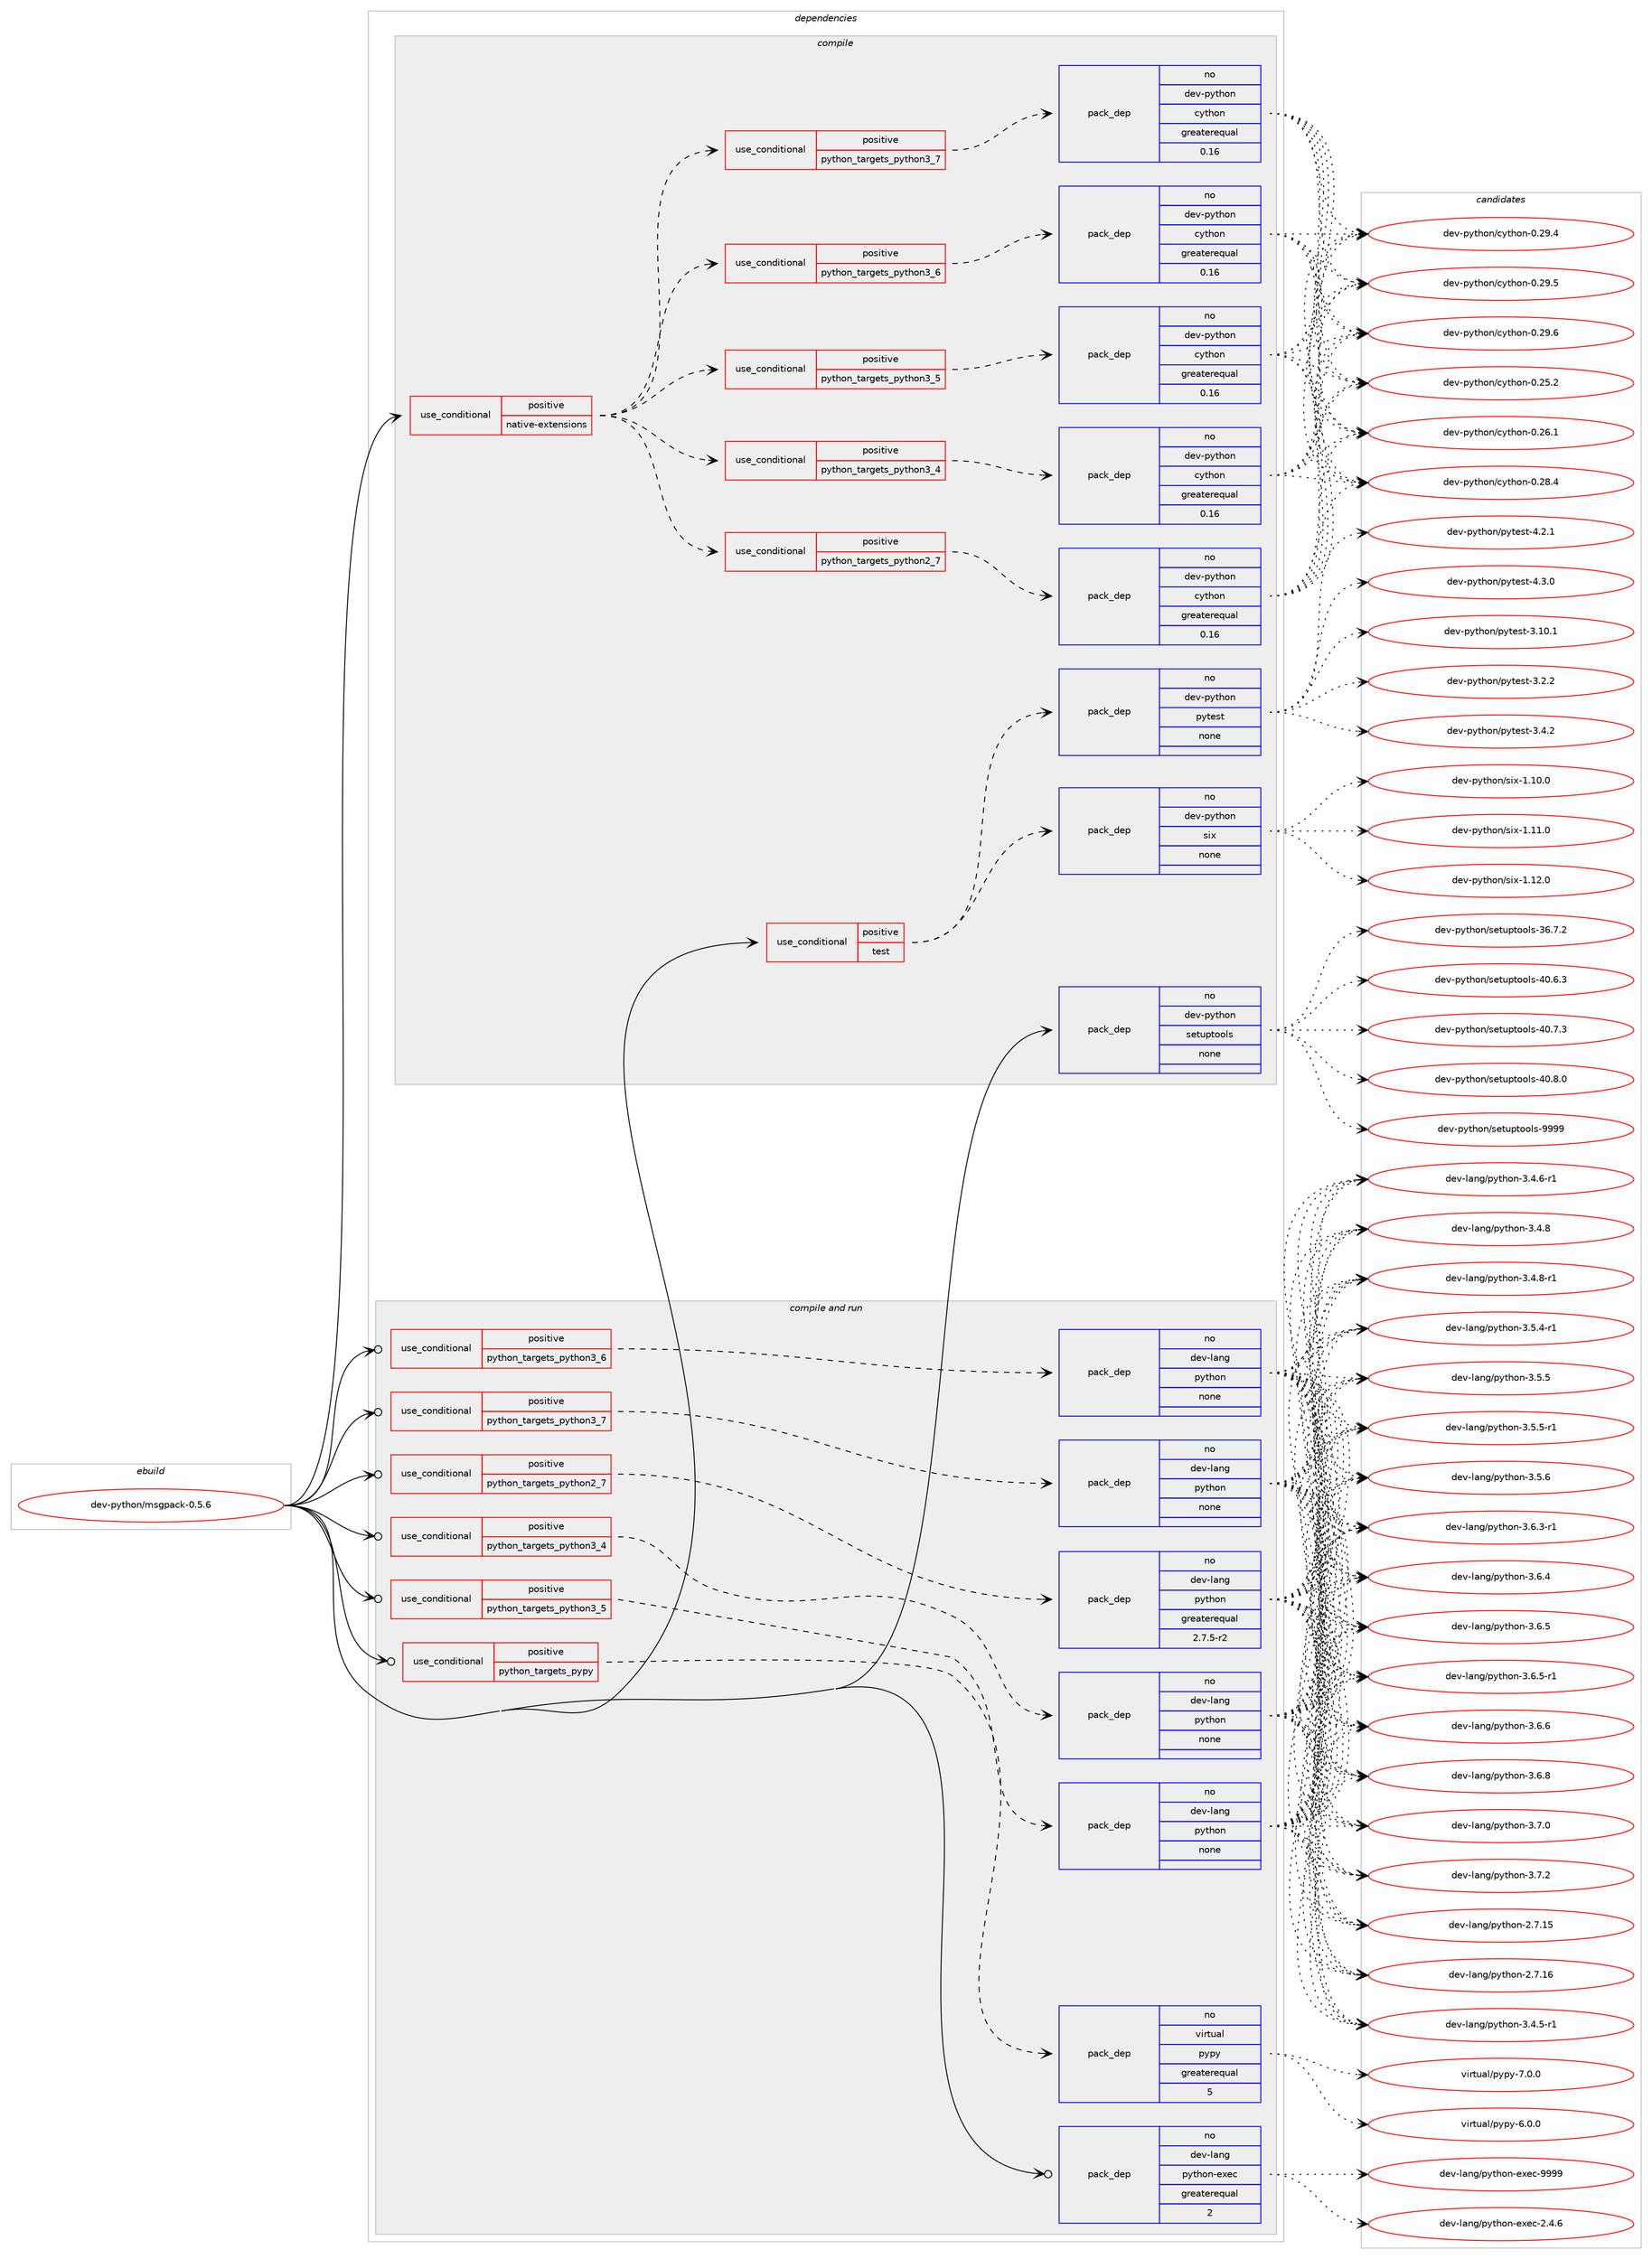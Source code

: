 digraph prolog {

# *************
# Graph options
# *************

newrank=true;
concentrate=true;
compound=true;
graph [rankdir=LR,fontname=Helvetica,fontsize=10,ranksep=1.5];#, ranksep=2.5, nodesep=0.2];
edge  [arrowhead=vee];
node  [fontname=Helvetica,fontsize=10];

# **********
# The ebuild
# **********

subgraph cluster_leftcol {
color=gray;
rank=same;
label=<<i>ebuild</i>>;
id [label="dev-python/msgpack-0.5.6", color=red, width=4, href="../dev-python/msgpack-0.5.6.svg"];
}

# ****************
# The dependencies
# ****************

subgraph cluster_midcol {
color=gray;
label=<<i>dependencies</i>>;
subgraph cluster_compile {
fillcolor="#eeeeee";
style=filled;
label=<<i>compile</i>>;
subgraph cond377696 {
dependency1419463 [label=<<TABLE BORDER="0" CELLBORDER="1" CELLSPACING="0" CELLPADDING="4"><TR><TD ROWSPAN="3" CELLPADDING="10">use_conditional</TD></TR><TR><TD>positive</TD></TR><TR><TD>native-extensions</TD></TR></TABLE>>, shape=none, color=red];
subgraph cond377697 {
dependency1419464 [label=<<TABLE BORDER="0" CELLBORDER="1" CELLSPACING="0" CELLPADDING="4"><TR><TD ROWSPAN="3" CELLPADDING="10">use_conditional</TD></TR><TR><TD>positive</TD></TR><TR><TD>python_targets_python2_7</TD></TR></TABLE>>, shape=none, color=red];
subgraph pack1018493 {
dependency1419465 [label=<<TABLE BORDER="0" CELLBORDER="1" CELLSPACING="0" CELLPADDING="4" WIDTH="220"><TR><TD ROWSPAN="6" CELLPADDING="30">pack_dep</TD></TR><TR><TD WIDTH="110">no</TD></TR><TR><TD>dev-python</TD></TR><TR><TD>cython</TD></TR><TR><TD>greaterequal</TD></TR><TR><TD>0.16</TD></TR></TABLE>>, shape=none, color=blue];
}
dependency1419464:e -> dependency1419465:w [weight=20,style="dashed",arrowhead="vee"];
}
dependency1419463:e -> dependency1419464:w [weight=20,style="dashed",arrowhead="vee"];
subgraph cond377698 {
dependency1419466 [label=<<TABLE BORDER="0" CELLBORDER="1" CELLSPACING="0" CELLPADDING="4"><TR><TD ROWSPAN="3" CELLPADDING="10">use_conditional</TD></TR><TR><TD>positive</TD></TR><TR><TD>python_targets_python3_4</TD></TR></TABLE>>, shape=none, color=red];
subgraph pack1018494 {
dependency1419467 [label=<<TABLE BORDER="0" CELLBORDER="1" CELLSPACING="0" CELLPADDING="4" WIDTH="220"><TR><TD ROWSPAN="6" CELLPADDING="30">pack_dep</TD></TR><TR><TD WIDTH="110">no</TD></TR><TR><TD>dev-python</TD></TR><TR><TD>cython</TD></TR><TR><TD>greaterequal</TD></TR><TR><TD>0.16</TD></TR></TABLE>>, shape=none, color=blue];
}
dependency1419466:e -> dependency1419467:w [weight=20,style="dashed",arrowhead="vee"];
}
dependency1419463:e -> dependency1419466:w [weight=20,style="dashed",arrowhead="vee"];
subgraph cond377699 {
dependency1419468 [label=<<TABLE BORDER="0" CELLBORDER="1" CELLSPACING="0" CELLPADDING="4"><TR><TD ROWSPAN="3" CELLPADDING="10">use_conditional</TD></TR><TR><TD>positive</TD></TR><TR><TD>python_targets_python3_5</TD></TR></TABLE>>, shape=none, color=red];
subgraph pack1018495 {
dependency1419469 [label=<<TABLE BORDER="0" CELLBORDER="1" CELLSPACING="0" CELLPADDING="4" WIDTH="220"><TR><TD ROWSPAN="6" CELLPADDING="30">pack_dep</TD></TR><TR><TD WIDTH="110">no</TD></TR><TR><TD>dev-python</TD></TR><TR><TD>cython</TD></TR><TR><TD>greaterequal</TD></TR><TR><TD>0.16</TD></TR></TABLE>>, shape=none, color=blue];
}
dependency1419468:e -> dependency1419469:w [weight=20,style="dashed",arrowhead="vee"];
}
dependency1419463:e -> dependency1419468:w [weight=20,style="dashed",arrowhead="vee"];
subgraph cond377700 {
dependency1419470 [label=<<TABLE BORDER="0" CELLBORDER="1" CELLSPACING="0" CELLPADDING="4"><TR><TD ROWSPAN="3" CELLPADDING="10">use_conditional</TD></TR><TR><TD>positive</TD></TR><TR><TD>python_targets_python3_6</TD></TR></TABLE>>, shape=none, color=red];
subgraph pack1018496 {
dependency1419471 [label=<<TABLE BORDER="0" CELLBORDER="1" CELLSPACING="0" CELLPADDING="4" WIDTH="220"><TR><TD ROWSPAN="6" CELLPADDING="30">pack_dep</TD></TR><TR><TD WIDTH="110">no</TD></TR><TR><TD>dev-python</TD></TR><TR><TD>cython</TD></TR><TR><TD>greaterequal</TD></TR><TR><TD>0.16</TD></TR></TABLE>>, shape=none, color=blue];
}
dependency1419470:e -> dependency1419471:w [weight=20,style="dashed",arrowhead="vee"];
}
dependency1419463:e -> dependency1419470:w [weight=20,style="dashed",arrowhead="vee"];
subgraph cond377701 {
dependency1419472 [label=<<TABLE BORDER="0" CELLBORDER="1" CELLSPACING="0" CELLPADDING="4"><TR><TD ROWSPAN="3" CELLPADDING="10">use_conditional</TD></TR><TR><TD>positive</TD></TR><TR><TD>python_targets_python3_7</TD></TR></TABLE>>, shape=none, color=red];
subgraph pack1018497 {
dependency1419473 [label=<<TABLE BORDER="0" CELLBORDER="1" CELLSPACING="0" CELLPADDING="4" WIDTH="220"><TR><TD ROWSPAN="6" CELLPADDING="30">pack_dep</TD></TR><TR><TD WIDTH="110">no</TD></TR><TR><TD>dev-python</TD></TR><TR><TD>cython</TD></TR><TR><TD>greaterequal</TD></TR><TR><TD>0.16</TD></TR></TABLE>>, shape=none, color=blue];
}
dependency1419472:e -> dependency1419473:w [weight=20,style="dashed",arrowhead="vee"];
}
dependency1419463:e -> dependency1419472:w [weight=20,style="dashed",arrowhead="vee"];
}
id:e -> dependency1419463:w [weight=20,style="solid",arrowhead="vee"];
subgraph cond377702 {
dependency1419474 [label=<<TABLE BORDER="0" CELLBORDER="1" CELLSPACING="0" CELLPADDING="4"><TR><TD ROWSPAN="3" CELLPADDING="10">use_conditional</TD></TR><TR><TD>positive</TD></TR><TR><TD>test</TD></TR></TABLE>>, shape=none, color=red];
subgraph pack1018498 {
dependency1419475 [label=<<TABLE BORDER="0" CELLBORDER="1" CELLSPACING="0" CELLPADDING="4" WIDTH="220"><TR><TD ROWSPAN="6" CELLPADDING="30">pack_dep</TD></TR><TR><TD WIDTH="110">no</TD></TR><TR><TD>dev-python</TD></TR><TR><TD>six</TD></TR><TR><TD>none</TD></TR><TR><TD></TD></TR></TABLE>>, shape=none, color=blue];
}
dependency1419474:e -> dependency1419475:w [weight=20,style="dashed",arrowhead="vee"];
subgraph pack1018499 {
dependency1419476 [label=<<TABLE BORDER="0" CELLBORDER="1" CELLSPACING="0" CELLPADDING="4" WIDTH="220"><TR><TD ROWSPAN="6" CELLPADDING="30">pack_dep</TD></TR><TR><TD WIDTH="110">no</TD></TR><TR><TD>dev-python</TD></TR><TR><TD>pytest</TD></TR><TR><TD>none</TD></TR><TR><TD></TD></TR></TABLE>>, shape=none, color=blue];
}
dependency1419474:e -> dependency1419476:w [weight=20,style="dashed",arrowhead="vee"];
}
id:e -> dependency1419474:w [weight=20,style="solid",arrowhead="vee"];
subgraph pack1018500 {
dependency1419477 [label=<<TABLE BORDER="0" CELLBORDER="1" CELLSPACING="0" CELLPADDING="4" WIDTH="220"><TR><TD ROWSPAN="6" CELLPADDING="30">pack_dep</TD></TR><TR><TD WIDTH="110">no</TD></TR><TR><TD>dev-python</TD></TR><TR><TD>setuptools</TD></TR><TR><TD>none</TD></TR><TR><TD></TD></TR></TABLE>>, shape=none, color=blue];
}
id:e -> dependency1419477:w [weight=20,style="solid",arrowhead="vee"];
}
subgraph cluster_compileandrun {
fillcolor="#eeeeee";
style=filled;
label=<<i>compile and run</i>>;
subgraph cond377703 {
dependency1419478 [label=<<TABLE BORDER="0" CELLBORDER="1" CELLSPACING="0" CELLPADDING="4"><TR><TD ROWSPAN="3" CELLPADDING="10">use_conditional</TD></TR><TR><TD>positive</TD></TR><TR><TD>python_targets_pypy</TD></TR></TABLE>>, shape=none, color=red];
subgraph pack1018501 {
dependency1419479 [label=<<TABLE BORDER="0" CELLBORDER="1" CELLSPACING="0" CELLPADDING="4" WIDTH="220"><TR><TD ROWSPAN="6" CELLPADDING="30">pack_dep</TD></TR><TR><TD WIDTH="110">no</TD></TR><TR><TD>virtual</TD></TR><TR><TD>pypy</TD></TR><TR><TD>greaterequal</TD></TR><TR><TD>5</TD></TR></TABLE>>, shape=none, color=blue];
}
dependency1419478:e -> dependency1419479:w [weight=20,style="dashed",arrowhead="vee"];
}
id:e -> dependency1419478:w [weight=20,style="solid",arrowhead="odotvee"];
subgraph cond377704 {
dependency1419480 [label=<<TABLE BORDER="0" CELLBORDER="1" CELLSPACING="0" CELLPADDING="4"><TR><TD ROWSPAN="3" CELLPADDING="10">use_conditional</TD></TR><TR><TD>positive</TD></TR><TR><TD>python_targets_python2_7</TD></TR></TABLE>>, shape=none, color=red];
subgraph pack1018502 {
dependency1419481 [label=<<TABLE BORDER="0" CELLBORDER="1" CELLSPACING="0" CELLPADDING="4" WIDTH="220"><TR><TD ROWSPAN="6" CELLPADDING="30">pack_dep</TD></TR><TR><TD WIDTH="110">no</TD></TR><TR><TD>dev-lang</TD></TR><TR><TD>python</TD></TR><TR><TD>greaterequal</TD></TR><TR><TD>2.7.5-r2</TD></TR></TABLE>>, shape=none, color=blue];
}
dependency1419480:e -> dependency1419481:w [weight=20,style="dashed",arrowhead="vee"];
}
id:e -> dependency1419480:w [weight=20,style="solid",arrowhead="odotvee"];
subgraph cond377705 {
dependency1419482 [label=<<TABLE BORDER="0" CELLBORDER="1" CELLSPACING="0" CELLPADDING="4"><TR><TD ROWSPAN="3" CELLPADDING="10">use_conditional</TD></TR><TR><TD>positive</TD></TR><TR><TD>python_targets_python3_4</TD></TR></TABLE>>, shape=none, color=red];
subgraph pack1018503 {
dependency1419483 [label=<<TABLE BORDER="0" CELLBORDER="1" CELLSPACING="0" CELLPADDING="4" WIDTH="220"><TR><TD ROWSPAN="6" CELLPADDING="30">pack_dep</TD></TR><TR><TD WIDTH="110">no</TD></TR><TR><TD>dev-lang</TD></TR><TR><TD>python</TD></TR><TR><TD>none</TD></TR><TR><TD></TD></TR></TABLE>>, shape=none, color=blue];
}
dependency1419482:e -> dependency1419483:w [weight=20,style="dashed",arrowhead="vee"];
}
id:e -> dependency1419482:w [weight=20,style="solid",arrowhead="odotvee"];
subgraph cond377706 {
dependency1419484 [label=<<TABLE BORDER="0" CELLBORDER="1" CELLSPACING="0" CELLPADDING="4"><TR><TD ROWSPAN="3" CELLPADDING="10">use_conditional</TD></TR><TR><TD>positive</TD></TR><TR><TD>python_targets_python3_5</TD></TR></TABLE>>, shape=none, color=red];
subgraph pack1018504 {
dependency1419485 [label=<<TABLE BORDER="0" CELLBORDER="1" CELLSPACING="0" CELLPADDING="4" WIDTH="220"><TR><TD ROWSPAN="6" CELLPADDING="30">pack_dep</TD></TR><TR><TD WIDTH="110">no</TD></TR><TR><TD>dev-lang</TD></TR><TR><TD>python</TD></TR><TR><TD>none</TD></TR><TR><TD></TD></TR></TABLE>>, shape=none, color=blue];
}
dependency1419484:e -> dependency1419485:w [weight=20,style="dashed",arrowhead="vee"];
}
id:e -> dependency1419484:w [weight=20,style="solid",arrowhead="odotvee"];
subgraph cond377707 {
dependency1419486 [label=<<TABLE BORDER="0" CELLBORDER="1" CELLSPACING="0" CELLPADDING="4"><TR><TD ROWSPAN="3" CELLPADDING="10">use_conditional</TD></TR><TR><TD>positive</TD></TR><TR><TD>python_targets_python3_6</TD></TR></TABLE>>, shape=none, color=red];
subgraph pack1018505 {
dependency1419487 [label=<<TABLE BORDER="0" CELLBORDER="1" CELLSPACING="0" CELLPADDING="4" WIDTH="220"><TR><TD ROWSPAN="6" CELLPADDING="30">pack_dep</TD></TR><TR><TD WIDTH="110">no</TD></TR><TR><TD>dev-lang</TD></TR><TR><TD>python</TD></TR><TR><TD>none</TD></TR><TR><TD></TD></TR></TABLE>>, shape=none, color=blue];
}
dependency1419486:e -> dependency1419487:w [weight=20,style="dashed",arrowhead="vee"];
}
id:e -> dependency1419486:w [weight=20,style="solid",arrowhead="odotvee"];
subgraph cond377708 {
dependency1419488 [label=<<TABLE BORDER="0" CELLBORDER="1" CELLSPACING="0" CELLPADDING="4"><TR><TD ROWSPAN="3" CELLPADDING="10">use_conditional</TD></TR><TR><TD>positive</TD></TR><TR><TD>python_targets_python3_7</TD></TR></TABLE>>, shape=none, color=red];
subgraph pack1018506 {
dependency1419489 [label=<<TABLE BORDER="0" CELLBORDER="1" CELLSPACING="0" CELLPADDING="4" WIDTH="220"><TR><TD ROWSPAN="6" CELLPADDING="30">pack_dep</TD></TR><TR><TD WIDTH="110">no</TD></TR><TR><TD>dev-lang</TD></TR><TR><TD>python</TD></TR><TR><TD>none</TD></TR><TR><TD></TD></TR></TABLE>>, shape=none, color=blue];
}
dependency1419488:e -> dependency1419489:w [weight=20,style="dashed",arrowhead="vee"];
}
id:e -> dependency1419488:w [weight=20,style="solid",arrowhead="odotvee"];
subgraph pack1018507 {
dependency1419490 [label=<<TABLE BORDER="0" CELLBORDER="1" CELLSPACING="0" CELLPADDING="4" WIDTH="220"><TR><TD ROWSPAN="6" CELLPADDING="30">pack_dep</TD></TR><TR><TD WIDTH="110">no</TD></TR><TR><TD>dev-lang</TD></TR><TR><TD>python-exec</TD></TR><TR><TD>greaterequal</TD></TR><TR><TD>2</TD></TR></TABLE>>, shape=none, color=blue];
}
id:e -> dependency1419490:w [weight=20,style="solid",arrowhead="odotvee"];
}
subgraph cluster_run {
fillcolor="#eeeeee";
style=filled;
label=<<i>run</i>>;
}
}

# **************
# The candidates
# **************

subgraph cluster_choices {
rank=same;
color=gray;
label=<<i>candidates</i>>;

subgraph choice1018493 {
color=black;
nodesep=1;
choice10010111845112121116104111110479912111610411111045484650534650 [label="dev-python/cython-0.25.2", color=red, width=4,href="../dev-python/cython-0.25.2.svg"];
choice10010111845112121116104111110479912111610411111045484650544649 [label="dev-python/cython-0.26.1", color=red, width=4,href="../dev-python/cython-0.26.1.svg"];
choice10010111845112121116104111110479912111610411111045484650564652 [label="dev-python/cython-0.28.4", color=red, width=4,href="../dev-python/cython-0.28.4.svg"];
choice10010111845112121116104111110479912111610411111045484650574652 [label="dev-python/cython-0.29.4", color=red, width=4,href="../dev-python/cython-0.29.4.svg"];
choice10010111845112121116104111110479912111610411111045484650574653 [label="dev-python/cython-0.29.5", color=red, width=4,href="../dev-python/cython-0.29.5.svg"];
choice10010111845112121116104111110479912111610411111045484650574654 [label="dev-python/cython-0.29.6", color=red, width=4,href="../dev-python/cython-0.29.6.svg"];
dependency1419465:e -> choice10010111845112121116104111110479912111610411111045484650534650:w [style=dotted,weight="100"];
dependency1419465:e -> choice10010111845112121116104111110479912111610411111045484650544649:w [style=dotted,weight="100"];
dependency1419465:e -> choice10010111845112121116104111110479912111610411111045484650564652:w [style=dotted,weight="100"];
dependency1419465:e -> choice10010111845112121116104111110479912111610411111045484650574652:w [style=dotted,weight="100"];
dependency1419465:e -> choice10010111845112121116104111110479912111610411111045484650574653:w [style=dotted,weight="100"];
dependency1419465:e -> choice10010111845112121116104111110479912111610411111045484650574654:w [style=dotted,weight="100"];
}
subgraph choice1018494 {
color=black;
nodesep=1;
choice10010111845112121116104111110479912111610411111045484650534650 [label="dev-python/cython-0.25.2", color=red, width=4,href="../dev-python/cython-0.25.2.svg"];
choice10010111845112121116104111110479912111610411111045484650544649 [label="dev-python/cython-0.26.1", color=red, width=4,href="../dev-python/cython-0.26.1.svg"];
choice10010111845112121116104111110479912111610411111045484650564652 [label="dev-python/cython-0.28.4", color=red, width=4,href="../dev-python/cython-0.28.4.svg"];
choice10010111845112121116104111110479912111610411111045484650574652 [label="dev-python/cython-0.29.4", color=red, width=4,href="../dev-python/cython-0.29.4.svg"];
choice10010111845112121116104111110479912111610411111045484650574653 [label="dev-python/cython-0.29.5", color=red, width=4,href="../dev-python/cython-0.29.5.svg"];
choice10010111845112121116104111110479912111610411111045484650574654 [label="dev-python/cython-0.29.6", color=red, width=4,href="../dev-python/cython-0.29.6.svg"];
dependency1419467:e -> choice10010111845112121116104111110479912111610411111045484650534650:w [style=dotted,weight="100"];
dependency1419467:e -> choice10010111845112121116104111110479912111610411111045484650544649:w [style=dotted,weight="100"];
dependency1419467:e -> choice10010111845112121116104111110479912111610411111045484650564652:w [style=dotted,weight="100"];
dependency1419467:e -> choice10010111845112121116104111110479912111610411111045484650574652:w [style=dotted,weight="100"];
dependency1419467:e -> choice10010111845112121116104111110479912111610411111045484650574653:w [style=dotted,weight="100"];
dependency1419467:e -> choice10010111845112121116104111110479912111610411111045484650574654:w [style=dotted,weight="100"];
}
subgraph choice1018495 {
color=black;
nodesep=1;
choice10010111845112121116104111110479912111610411111045484650534650 [label="dev-python/cython-0.25.2", color=red, width=4,href="../dev-python/cython-0.25.2.svg"];
choice10010111845112121116104111110479912111610411111045484650544649 [label="dev-python/cython-0.26.1", color=red, width=4,href="../dev-python/cython-0.26.1.svg"];
choice10010111845112121116104111110479912111610411111045484650564652 [label="dev-python/cython-0.28.4", color=red, width=4,href="../dev-python/cython-0.28.4.svg"];
choice10010111845112121116104111110479912111610411111045484650574652 [label="dev-python/cython-0.29.4", color=red, width=4,href="../dev-python/cython-0.29.4.svg"];
choice10010111845112121116104111110479912111610411111045484650574653 [label="dev-python/cython-0.29.5", color=red, width=4,href="../dev-python/cython-0.29.5.svg"];
choice10010111845112121116104111110479912111610411111045484650574654 [label="dev-python/cython-0.29.6", color=red, width=4,href="../dev-python/cython-0.29.6.svg"];
dependency1419469:e -> choice10010111845112121116104111110479912111610411111045484650534650:w [style=dotted,weight="100"];
dependency1419469:e -> choice10010111845112121116104111110479912111610411111045484650544649:w [style=dotted,weight="100"];
dependency1419469:e -> choice10010111845112121116104111110479912111610411111045484650564652:w [style=dotted,weight="100"];
dependency1419469:e -> choice10010111845112121116104111110479912111610411111045484650574652:w [style=dotted,weight="100"];
dependency1419469:e -> choice10010111845112121116104111110479912111610411111045484650574653:w [style=dotted,weight="100"];
dependency1419469:e -> choice10010111845112121116104111110479912111610411111045484650574654:w [style=dotted,weight="100"];
}
subgraph choice1018496 {
color=black;
nodesep=1;
choice10010111845112121116104111110479912111610411111045484650534650 [label="dev-python/cython-0.25.2", color=red, width=4,href="../dev-python/cython-0.25.2.svg"];
choice10010111845112121116104111110479912111610411111045484650544649 [label="dev-python/cython-0.26.1", color=red, width=4,href="../dev-python/cython-0.26.1.svg"];
choice10010111845112121116104111110479912111610411111045484650564652 [label="dev-python/cython-0.28.4", color=red, width=4,href="../dev-python/cython-0.28.4.svg"];
choice10010111845112121116104111110479912111610411111045484650574652 [label="dev-python/cython-0.29.4", color=red, width=4,href="../dev-python/cython-0.29.4.svg"];
choice10010111845112121116104111110479912111610411111045484650574653 [label="dev-python/cython-0.29.5", color=red, width=4,href="../dev-python/cython-0.29.5.svg"];
choice10010111845112121116104111110479912111610411111045484650574654 [label="dev-python/cython-0.29.6", color=red, width=4,href="../dev-python/cython-0.29.6.svg"];
dependency1419471:e -> choice10010111845112121116104111110479912111610411111045484650534650:w [style=dotted,weight="100"];
dependency1419471:e -> choice10010111845112121116104111110479912111610411111045484650544649:w [style=dotted,weight="100"];
dependency1419471:e -> choice10010111845112121116104111110479912111610411111045484650564652:w [style=dotted,weight="100"];
dependency1419471:e -> choice10010111845112121116104111110479912111610411111045484650574652:w [style=dotted,weight="100"];
dependency1419471:e -> choice10010111845112121116104111110479912111610411111045484650574653:w [style=dotted,weight="100"];
dependency1419471:e -> choice10010111845112121116104111110479912111610411111045484650574654:w [style=dotted,weight="100"];
}
subgraph choice1018497 {
color=black;
nodesep=1;
choice10010111845112121116104111110479912111610411111045484650534650 [label="dev-python/cython-0.25.2", color=red, width=4,href="../dev-python/cython-0.25.2.svg"];
choice10010111845112121116104111110479912111610411111045484650544649 [label="dev-python/cython-0.26.1", color=red, width=4,href="../dev-python/cython-0.26.1.svg"];
choice10010111845112121116104111110479912111610411111045484650564652 [label="dev-python/cython-0.28.4", color=red, width=4,href="../dev-python/cython-0.28.4.svg"];
choice10010111845112121116104111110479912111610411111045484650574652 [label="dev-python/cython-0.29.4", color=red, width=4,href="../dev-python/cython-0.29.4.svg"];
choice10010111845112121116104111110479912111610411111045484650574653 [label="dev-python/cython-0.29.5", color=red, width=4,href="../dev-python/cython-0.29.5.svg"];
choice10010111845112121116104111110479912111610411111045484650574654 [label="dev-python/cython-0.29.6", color=red, width=4,href="../dev-python/cython-0.29.6.svg"];
dependency1419473:e -> choice10010111845112121116104111110479912111610411111045484650534650:w [style=dotted,weight="100"];
dependency1419473:e -> choice10010111845112121116104111110479912111610411111045484650544649:w [style=dotted,weight="100"];
dependency1419473:e -> choice10010111845112121116104111110479912111610411111045484650564652:w [style=dotted,weight="100"];
dependency1419473:e -> choice10010111845112121116104111110479912111610411111045484650574652:w [style=dotted,weight="100"];
dependency1419473:e -> choice10010111845112121116104111110479912111610411111045484650574653:w [style=dotted,weight="100"];
dependency1419473:e -> choice10010111845112121116104111110479912111610411111045484650574654:w [style=dotted,weight="100"];
}
subgraph choice1018498 {
color=black;
nodesep=1;
choice100101118451121211161041111104711510512045494649484648 [label="dev-python/six-1.10.0", color=red, width=4,href="../dev-python/six-1.10.0.svg"];
choice100101118451121211161041111104711510512045494649494648 [label="dev-python/six-1.11.0", color=red, width=4,href="../dev-python/six-1.11.0.svg"];
choice100101118451121211161041111104711510512045494649504648 [label="dev-python/six-1.12.0", color=red, width=4,href="../dev-python/six-1.12.0.svg"];
dependency1419475:e -> choice100101118451121211161041111104711510512045494649484648:w [style=dotted,weight="100"];
dependency1419475:e -> choice100101118451121211161041111104711510512045494649494648:w [style=dotted,weight="100"];
dependency1419475:e -> choice100101118451121211161041111104711510512045494649504648:w [style=dotted,weight="100"];
}
subgraph choice1018499 {
color=black;
nodesep=1;
choice100101118451121211161041111104711212111610111511645514649484649 [label="dev-python/pytest-3.10.1", color=red, width=4,href="../dev-python/pytest-3.10.1.svg"];
choice1001011184511212111610411111047112121116101115116455146504650 [label="dev-python/pytest-3.2.2", color=red, width=4,href="../dev-python/pytest-3.2.2.svg"];
choice1001011184511212111610411111047112121116101115116455146524650 [label="dev-python/pytest-3.4.2", color=red, width=4,href="../dev-python/pytest-3.4.2.svg"];
choice1001011184511212111610411111047112121116101115116455246504649 [label="dev-python/pytest-4.2.1", color=red, width=4,href="../dev-python/pytest-4.2.1.svg"];
choice1001011184511212111610411111047112121116101115116455246514648 [label="dev-python/pytest-4.3.0", color=red, width=4,href="../dev-python/pytest-4.3.0.svg"];
dependency1419476:e -> choice100101118451121211161041111104711212111610111511645514649484649:w [style=dotted,weight="100"];
dependency1419476:e -> choice1001011184511212111610411111047112121116101115116455146504650:w [style=dotted,weight="100"];
dependency1419476:e -> choice1001011184511212111610411111047112121116101115116455146524650:w [style=dotted,weight="100"];
dependency1419476:e -> choice1001011184511212111610411111047112121116101115116455246504649:w [style=dotted,weight="100"];
dependency1419476:e -> choice1001011184511212111610411111047112121116101115116455246514648:w [style=dotted,weight="100"];
}
subgraph choice1018500 {
color=black;
nodesep=1;
choice100101118451121211161041111104711510111611711211611111110811545515446554650 [label="dev-python/setuptools-36.7.2", color=red, width=4,href="../dev-python/setuptools-36.7.2.svg"];
choice100101118451121211161041111104711510111611711211611111110811545524846544651 [label="dev-python/setuptools-40.6.3", color=red, width=4,href="../dev-python/setuptools-40.6.3.svg"];
choice100101118451121211161041111104711510111611711211611111110811545524846554651 [label="dev-python/setuptools-40.7.3", color=red, width=4,href="../dev-python/setuptools-40.7.3.svg"];
choice100101118451121211161041111104711510111611711211611111110811545524846564648 [label="dev-python/setuptools-40.8.0", color=red, width=4,href="../dev-python/setuptools-40.8.0.svg"];
choice10010111845112121116104111110471151011161171121161111111081154557575757 [label="dev-python/setuptools-9999", color=red, width=4,href="../dev-python/setuptools-9999.svg"];
dependency1419477:e -> choice100101118451121211161041111104711510111611711211611111110811545515446554650:w [style=dotted,weight="100"];
dependency1419477:e -> choice100101118451121211161041111104711510111611711211611111110811545524846544651:w [style=dotted,weight="100"];
dependency1419477:e -> choice100101118451121211161041111104711510111611711211611111110811545524846554651:w [style=dotted,weight="100"];
dependency1419477:e -> choice100101118451121211161041111104711510111611711211611111110811545524846564648:w [style=dotted,weight="100"];
dependency1419477:e -> choice10010111845112121116104111110471151011161171121161111111081154557575757:w [style=dotted,weight="100"];
}
subgraph choice1018501 {
color=black;
nodesep=1;
choice1181051141161179710847112121112121455446484648 [label="virtual/pypy-6.0.0", color=red, width=4,href="../virtual/pypy-6.0.0.svg"];
choice1181051141161179710847112121112121455546484648 [label="virtual/pypy-7.0.0", color=red, width=4,href="../virtual/pypy-7.0.0.svg"];
dependency1419479:e -> choice1181051141161179710847112121112121455446484648:w [style=dotted,weight="100"];
dependency1419479:e -> choice1181051141161179710847112121112121455546484648:w [style=dotted,weight="100"];
}
subgraph choice1018502 {
color=black;
nodesep=1;
choice10010111845108971101034711212111610411111045504655464953 [label="dev-lang/python-2.7.15", color=red, width=4,href="../dev-lang/python-2.7.15.svg"];
choice10010111845108971101034711212111610411111045504655464954 [label="dev-lang/python-2.7.16", color=red, width=4,href="../dev-lang/python-2.7.16.svg"];
choice1001011184510897110103471121211161041111104551465246534511449 [label="dev-lang/python-3.4.5-r1", color=red, width=4,href="../dev-lang/python-3.4.5-r1.svg"];
choice1001011184510897110103471121211161041111104551465246544511449 [label="dev-lang/python-3.4.6-r1", color=red, width=4,href="../dev-lang/python-3.4.6-r1.svg"];
choice100101118451089711010347112121116104111110455146524656 [label="dev-lang/python-3.4.8", color=red, width=4,href="../dev-lang/python-3.4.8.svg"];
choice1001011184510897110103471121211161041111104551465246564511449 [label="dev-lang/python-3.4.8-r1", color=red, width=4,href="../dev-lang/python-3.4.8-r1.svg"];
choice1001011184510897110103471121211161041111104551465346524511449 [label="dev-lang/python-3.5.4-r1", color=red, width=4,href="../dev-lang/python-3.5.4-r1.svg"];
choice100101118451089711010347112121116104111110455146534653 [label="dev-lang/python-3.5.5", color=red, width=4,href="../dev-lang/python-3.5.5.svg"];
choice1001011184510897110103471121211161041111104551465346534511449 [label="dev-lang/python-3.5.5-r1", color=red, width=4,href="../dev-lang/python-3.5.5-r1.svg"];
choice100101118451089711010347112121116104111110455146534654 [label="dev-lang/python-3.5.6", color=red, width=4,href="../dev-lang/python-3.5.6.svg"];
choice1001011184510897110103471121211161041111104551465446514511449 [label="dev-lang/python-3.6.3-r1", color=red, width=4,href="../dev-lang/python-3.6.3-r1.svg"];
choice100101118451089711010347112121116104111110455146544652 [label="dev-lang/python-3.6.4", color=red, width=4,href="../dev-lang/python-3.6.4.svg"];
choice100101118451089711010347112121116104111110455146544653 [label="dev-lang/python-3.6.5", color=red, width=4,href="../dev-lang/python-3.6.5.svg"];
choice1001011184510897110103471121211161041111104551465446534511449 [label="dev-lang/python-3.6.5-r1", color=red, width=4,href="../dev-lang/python-3.6.5-r1.svg"];
choice100101118451089711010347112121116104111110455146544654 [label="dev-lang/python-3.6.6", color=red, width=4,href="../dev-lang/python-3.6.6.svg"];
choice100101118451089711010347112121116104111110455146544656 [label="dev-lang/python-3.6.8", color=red, width=4,href="../dev-lang/python-3.6.8.svg"];
choice100101118451089711010347112121116104111110455146554648 [label="dev-lang/python-3.7.0", color=red, width=4,href="../dev-lang/python-3.7.0.svg"];
choice100101118451089711010347112121116104111110455146554650 [label="dev-lang/python-3.7.2", color=red, width=4,href="../dev-lang/python-3.7.2.svg"];
dependency1419481:e -> choice10010111845108971101034711212111610411111045504655464953:w [style=dotted,weight="100"];
dependency1419481:e -> choice10010111845108971101034711212111610411111045504655464954:w [style=dotted,weight="100"];
dependency1419481:e -> choice1001011184510897110103471121211161041111104551465246534511449:w [style=dotted,weight="100"];
dependency1419481:e -> choice1001011184510897110103471121211161041111104551465246544511449:w [style=dotted,weight="100"];
dependency1419481:e -> choice100101118451089711010347112121116104111110455146524656:w [style=dotted,weight="100"];
dependency1419481:e -> choice1001011184510897110103471121211161041111104551465246564511449:w [style=dotted,weight="100"];
dependency1419481:e -> choice1001011184510897110103471121211161041111104551465346524511449:w [style=dotted,weight="100"];
dependency1419481:e -> choice100101118451089711010347112121116104111110455146534653:w [style=dotted,weight="100"];
dependency1419481:e -> choice1001011184510897110103471121211161041111104551465346534511449:w [style=dotted,weight="100"];
dependency1419481:e -> choice100101118451089711010347112121116104111110455146534654:w [style=dotted,weight="100"];
dependency1419481:e -> choice1001011184510897110103471121211161041111104551465446514511449:w [style=dotted,weight="100"];
dependency1419481:e -> choice100101118451089711010347112121116104111110455146544652:w [style=dotted,weight="100"];
dependency1419481:e -> choice100101118451089711010347112121116104111110455146544653:w [style=dotted,weight="100"];
dependency1419481:e -> choice1001011184510897110103471121211161041111104551465446534511449:w [style=dotted,weight="100"];
dependency1419481:e -> choice100101118451089711010347112121116104111110455146544654:w [style=dotted,weight="100"];
dependency1419481:e -> choice100101118451089711010347112121116104111110455146544656:w [style=dotted,weight="100"];
dependency1419481:e -> choice100101118451089711010347112121116104111110455146554648:w [style=dotted,weight="100"];
dependency1419481:e -> choice100101118451089711010347112121116104111110455146554650:w [style=dotted,weight="100"];
}
subgraph choice1018503 {
color=black;
nodesep=1;
choice10010111845108971101034711212111610411111045504655464953 [label="dev-lang/python-2.7.15", color=red, width=4,href="../dev-lang/python-2.7.15.svg"];
choice10010111845108971101034711212111610411111045504655464954 [label="dev-lang/python-2.7.16", color=red, width=4,href="../dev-lang/python-2.7.16.svg"];
choice1001011184510897110103471121211161041111104551465246534511449 [label="dev-lang/python-3.4.5-r1", color=red, width=4,href="../dev-lang/python-3.4.5-r1.svg"];
choice1001011184510897110103471121211161041111104551465246544511449 [label="dev-lang/python-3.4.6-r1", color=red, width=4,href="../dev-lang/python-3.4.6-r1.svg"];
choice100101118451089711010347112121116104111110455146524656 [label="dev-lang/python-3.4.8", color=red, width=4,href="../dev-lang/python-3.4.8.svg"];
choice1001011184510897110103471121211161041111104551465246564511449 [label="dev-lang/python-3.4.8-r1", color=red, width=4,href="../dev-lang/python-3.4.8-r1.svg"];
choice1001011184510897110103471121211161041111104551465346524511449 [label="dev-lang/python-3.5.4-r1", color=red, width=4,href="../dev-lang/python-3.5.4-r1.svg"];
choice100101118451089711010347112121116104111110455146534653 [label="dev-lang/python-3.5.5", color=red, width=4,href="../dev-lang/python-3.5.5.svg"];
choice1001011184510897110103471121211161041111104551465346534511449 [label="dev-lang/python-3.5.5-r1", color=red, width=4,href="../dev-lang/python-3.5.5-r1.svg"];
choice100101118451089711010347112121116104111110455146534654 [label="dev-lang/python-3.5.6", color=red, width=4,href="../dev-lang/python-3.5.6.svg"];
choice1001011184510897110103471121211161041111104551465446514511449 [label="dev-lang/python-3.6.3-r1", color=red, width=4,href="../dev-lang/python-3.6.3-r1.svg"];
choice100101118451089711010347112121116104111110455146544652 [label="dev-lang/python-3.6.4", color=red, width=4,href="../dev-lang/python-3.6.4.svg"];
choice100101118451089711010347112121116104111110455146544653 [label="dev-lang/python-3.6.5", color=red, width=4,href="../dev-lang/python-3.6.5.svg"];
choice1001011184510897110103471121211161041111104551465446534511449 [label="dev-lang/python-3.6.5-r1", color=red, width=4,href="../dev-lang/python-3.6.5-r1.svg"];
choice100101118451089711010347112121116104111110455146544654 [label="dev-lang/python-3.6.6", color=red, width=4,href="../dev-lang/python-3.6.6.svg"];
choice100101118451089711010347112121116104111110455146544656 [label="dev-lang/python-3.6.8", color=red, width=4,href="../dev-lang/python-3.6.8.svg"];
choice100101118451089711010347112121116104111110455146554648 [label="dev-lang/python-3.7.0", color=red, width=4,href="../dev-lang/python-3.7.0.svg"];
choice100101118451089711010347112121116104111110455146554650 [label="dev-lang/python-3.7.2", color=red, width=4,href="../dev-lang/python-3.7.2.svg"];
dependency1419483:e -> choice10010111845108971101034711212111610411111045504655464953:w [style=dotted,weight="100"];
dependency1419483:e -> choice10010111845108971101034711212111610411111045504655464954:w [style=dotted,weight="100"];
dependency1419483:e -> choice1001011184510897110103471121211161041111104551465246534511449:w [style=dotted,weight="100"];
dependency1419483:e -> choice1001011184510897110103471121211161041111104551465246544511449:w [style=dotted,weight="100"];
dependency1419483:e -> choice100101118451089711010347112121116104111110455146524656:w [style=dotted,weight="100"];
dependency1419483:e -> choice1001011184510897110103471121211161041111104551465246564511449:w [style=dotted,weight="100"];
dependency1419483:e -> choice1001011184510897110103471121211161041111104551465346524511449:w [style=dotted,weight="100"];
dependency1419483:e -> choice100101118451089711010347112121116104111110455146534653:w [style=dotted,weight="100"];
dependency1419483:e -> choice1001011184510897110103471121211161041111104551465346534511449:w [style=dotted,weight="100"];
dependency1419483:e -> choice100101118451089711010347112121116104111110455146534654:w [style=dotted,weight="100"];
dependency1419483:e -> choice1001011184510897110103471121211161041111104551465446514511449:w [style=dotted,weight="100"];
dependency1419483:e -> choice100101118451089711010347112121116104111110455146544652:w [style=dotted,weight="100"];
dependency1419483:e -> choice100101118451089711010347112121116104111110455146544653:w [style=dotted,weight="100"];
dependency1419483:e -> choice1001011184510897110103471121211161041111104551465446534511449:w [style=dotted,weight="100"];
dependency1419483:e -> choice100101118451089711010347112121116104111110455146544654:w [style=dotted,weight="100"];
dependency1419483:e -> choice100101118451089711010347112121116104111110455146544656:w [style=dotted,weight="100"];
dependency1419483:e -> choice100101118451089711010347112121116104111110455146554648:w [style=dotted,weight="100"];
dependency1419483:e -> choice100101118451089711010347112121116104111110455146554650:w [style=dotted,weight="100"];
}
subgraph choice1018504 {
color=black;
nodesep=1;
choice10010111845108971101034711212111610411111045504655464953 [label="dev-lang/python-2.7.15", color=red, width=4,href="../dev-lang/python-2.7.15.svg"];
choice10010111845108971101034711212111610411111045504655464954 [label="dev-lang/python-2.7.16", color=red, width=4,href="../dev-lang/python-2.7.16.svg"];
choice1001011184510897110103471121211161041111104551465246534511449 [label="dev-lang/python-3.4.5-r1", color=red, width=4,href="../dev-lang/python-3.4.5-r1.svg"];
choice1001011184510897110103471121211161041111104551465246544511449 [label="dev-lang/python-3.4.6-r1", color=red, width=4,href="../dev-lang/python-3.4.6-r1.svg"];
choice100101118451089711010347112121116104111110455146524656 [label="dev-lang/python-3.4.8", color=red, width=4,href="../dev-lang/python-3.4.8.svg"];
choice1001011184510897110103471121211161041111104551465246564511449 [label="dev-lang/python-3.4.8-r1", color=red, width=4,href="../dev-lang/python-3.4.8-r1.svg"];
choice1001011184510897110103471121211161041111104551465346524511449 [label="dev-lang/python-3.5.4-r1", color=red, width=4,href="../dev-lang/python-3.5.4-r1.svg"];
choice100101118451089711010347112121116104111110455146534653 [label="dev-lang/python-3.5.5", color=red, width=4,href="../dev-lang/python-3.5.5.svg"];
choice1001011184510897110103471121211161041111104551465346534511449 [label="dev-lang/python-3.5.5-r1", color=red, width=4,href="../dev-lang/python-3.5.5-r1.svg"];
choice100101118451089711010347112121116104111110455146534654 [label="dev-lang/python-3.5.6", color=red, width=4,href="../dev-lang/python-3.5.6.svg"];
choice1001011184510897110103471121211161041111104551465446514511449 [label="dev-lang/python-3.6.3-r1", color=red, width=4,href="../dev-lang/python-3.6.3-r1.svg"];
choice100101118451089711010347112121116104111110455146544652 [label="dev-lang/python-3.6.4", color=red, width=4,href="../dev-lang/python-3.6.4.svg"];
choice100101118451089711010347112121116104111110455146544653 [label="dev-lang/python-3.6.5", color=red, width=4,href="../dev-lang/python-3.6.5.svg"];
choice1001011184510897110103471121211161041111104551465446534511449 [label="dev-lang/python-3.6.5-r1", color=red, width=4,href="../dev-lang/python-3.6.5-r1.svg"];
choice100101118451089711010347112121116104111110455146544654 [label="dev-lang/python-3.6.6", color=red, width=4,href="../dev-lang/python-3.6.6.svg"];
choice100101118451089711010347112121116104111110455146544656 [label="dev-lang/python-3.6.8", color=red, width=4,href="../dev-lang/python-3.6.8.svg"];
choice100101118451089711010347112121116104111110455146554648 [label="dev-lang/python-3.7.0", color=red, width=4,href="../dev-lang/python-3.7.0.svg"];
choice100101118451089711010347112121116104111110455146554650 [label="dev-lang/python-3.7.2", color=red, width=4,href="../dev-lang/python-3.7.2.svg"];
dependency1419485:e -> choice10010111845108971101034711212111610411111045504655464953:w [style=dotted,weight="100"];
dependency1419485:e -> choice10010111845108971101034711212111610411111045504655464954:w [style=dotted,weight="100"];
dependency1419485:e -> choice1001011184510897110103471121211161041111104551465246534511449:w [style=dotted,weight="100"];
dependency1419485:e -> choice1001011184510897110103471121211161041111104551465246544511449:w [style=dotted,weight="100"];
dependency1419485:e -> choice100101118451089711010347112121116104111110455146524656:w [style=dotted,weight="100"];
dependency1419485:e -> choice1001011184510897110103471121211161041111104551465246564511449:w [style=dotted,weight="100"];
dependency1419485:e -> choice1001011184510897110103471121211161041111104551465346524511449:w [style=dotted,weight="100"];
dependency1419485:e -> choice100101118451089711010347112121116104111110455146534653:w [style=dotted,weight="100"];
dependency1419485:e -> choice1001011184510897110103471121211161041111104551465346534511449:w [style=dotted,weight="100"];
dependency1419485:e -> choice100101118451089711010347112121116104111110455146534654:w [style=dotted,weight="100"];
dependency1419485:e -> choice1001011184510897110103471121211161041111104551465446514511449:w [style=dotted,weight="100"];
dependency1419485:e -> choice100101118451089711010347112121116104111110455146544652:w [style=dotted,weight="100"];
dependency1419485:e -> choice100101118451089711010347112121116104111110455146544653:w [style=dotted,weight="100"];
dependency1419485:e -> choice1001011184510897110103471121211161041111104551465446534511449:w [style=dotted,weight="100"];
dependency1419485:e -> choice100101118451089711010347112121116104111110455146544654:w [style=dotted,weight="100"];
dependency1419485:e -> choice100101118451089711010347112121116104111110455146544656:w [style=dotted,weight="100"];
dependency1419485:e -> choice100101118451089711010347112121116104111110455146554648:w [style=dotted,weight="100"];
dependency1419485:e -> choice100101118451089711010347112121116104111110455146554650:w [style=dotted,weight="100"];
}
subgraph choice1018505 {
color=black;
nodesep=1;
choice10010111845108971101034711212111610411111045504655464953 [label="dev-lang/python-2.7.15", color=red, width=4,href="../dev-lang/python-2.7.15.svg"];
choice10010111845108971101034711212111610411111045504655464954 [label="dev-lang/python-2.7.16", color=red, width=4,href="../dev-lang/python-2.7.16.svg"];
choice1001011184510897110103471121211161041111104551465246534511449 [label="dev-lang/python-3.4.5-r1", color=red, width=4,href="../dev-lang/python-3.4.5-r1.svg"];
choice1001011184510897110103471121211161041111104551465246544511449 [label="dev-lang/python-3.4.6-r1", color=red, width=4,href="../dev-lang/python-3.4.6-r1.svg"];
choice100101118451089711010347112121116104111110455146524656 [label="dev-lang/python-3.4.8", color=red, width=4,href="../dev-lang/python-3.4.8.svg"];
choice1001011184510897110103471121211161041111104551465246564511449 [label="dev-lang/python-3.4.8-r1", color=red, width=4,href="../dev-lang/python-3.4.8-r1.svg"];
choice1001011184510897110103471121211161041111104551465346524511449 [label="dev-lang/python-3.5.4-r1", color=red, width=4,href="../dev-lang/python-3.5.4-r1.svg"];
choice100101118451089711010347112121116104111110455146534653 [label="dev-lang/python-3.5.5", color=red, width=4,href="../dev-lang/python-3.5.5.svg"];
choice1001011184510897110103471121211161041111104551465346534511449 [label="dev-lang/python-3.5.5-r1", color=red, width=4,href="../dev-lang/python-3.5.5-r1.svg"];
choice100101118451089711010347112121116104111110455146534654 [label="dev-lang/python-3.5.6", color=red, width=4,href="../dev-lang/python-3.5.6.svg"];
choice1001011184510897110103471121211161041111104551465446514511449 [label="dev-lang/python-3.6.3-r1", color=red, width=4,href="../dev-lang/python-3.6.3-r1.svg"];
choice100101118451089711010347112121116104111110455146544652 [label="dev-lang/python-3.6.4", color=red, width=4,href="../dev-lang/python-3.6.4.svg"];
choice100101118451089711010347112121116104111110455146544653 [label="dev-lang/python-3.6.5", color=red, width=4,href="../dev-lang/python-3.6.5.svg"];
choice1001011184510897110103471121211161041111104551465446534511449 [label="dev-lang/python-3.6.5-r1", color=red, width=4,href="../dev-lang/python-3.6.5-r1.svg"];
choice100101118451089711010347112121116104111110455146544654 [label="dev-lang/python-3.6.6", color=red, width=4,href="../dev-lang/python-3.6.6.svg"];
choice100101118451089711010347112121116104111110455146544656 [label="dev-lang/python-3.6.8", color=red, width=4,href="../dev-lang/python-3.6.8.svg"];
choice100101118451089711010347112121116104111110455146554648 [label="dev-lang/python-3.7.0", color=red, width=4,href="../dev-lang/python-3.7.0.svg"];
choice100101118451089711010347112121116104111110455146554650 [label="dev-lang/python-3.7.2", color=red, width=4,href="../dev-lang/python-3.7.2.svg"];
dependency1419487:e -> choice10010111845108971101034711212111610411111045504655464953:w [style=dotted,weight="100"];
dependency1419487:e -> choice10010111845108971101034711212111610411111045504655464954:w [style=dotted,weight="100"];
dependency1419487:e -> choice1001011184510897110103471121211161041111104551465246534511449:w [style=dotted,weight="100"];
dependency1419487:e -> choice1001011184510897110103471121211161041111104551465246544511449:w [style=dotted,weight="100"];
dependency1419487:e -> choice100101118451089711010347112121116104111110455146524656:w [style=dotted,weight="100"];
dependency1419487:e -> choice1001011184510897110103471121211161041111104551465246564511449:w [style=dotted,weight="100"];
dependency1419487:e -> choice1001011184510897110103471121211161041111104551465346524511449:w [style=dotted,weight="100"];
dependency1419487:e -> choice100101118451089711010347112121116104111110455146534653:w [style=dotted,weight="100"];
dependency1419487:e -> choice1001011184510897110103471121211161041111104551465346534511449:w [style=dotted,weight="100"];
dependency1419487:e -> choice100101118451089711010347112121116104111110455146534654:w [style=dotted,weight="100"];
dependency1419487:e -> choice1001011184510897110103471121211161041111104551465446514511449:w [style=dotted,weight="100"];
dependency1419487:e -> choice100101118451089711010347112121116104111110455146544652:w [style=dotted,weight="100"];
dependency1419487:e -> choice100101118451089711010347112121116104111110455146544653:w [style=dotted,weight="100"];
dependency1419487:e -> choice1001011184510897110103471121211161041111104551465446534511449:w [style=dotted,weight="100"];
dependency1419487:e -> choice100101118451089711010347112121116104111110455146544654:w [style=dotted,weight="100"];
dependency1419487:e -> choice100101118451089711010347112121116104111110455146544656:w [style=dotted,weight="100"];
dependency1419487:e -> choice100101118451089711010347112121116104111110455146554648:w [style=dotted,weight="100"];
dependency1419487:e -> choice100101118451089711010347112121116104111110455146554650:w [style=dotted,weight="100"];
}
subgraph choice1018506 {
color=black;
nodesep=1;
choice10010111845108971101034711212111610411111045504655464953 [label="dev-lang/python-2.7.15", color=red, width=4,href="../dev-lang/python-2.7.15.svg"];
choice10010111845108971101034711212111610411111045504655464954 [label="dev-lang/python-2.7.16", color=red, width=4,href="../dev-lang/python-2.7.16.svg"];
choice1001011184510897110103471121211161041111104551465246534511449 [label="dev-lang/python-3.4.5-r1", color=red, width=4,href="../dev-lang/python-3.4.5-r1.svg"];
choice1001011184510897110103471121211161041111104551465246544511449 [label="dev-lang/python-3.4.6-r1", color=red, width=4,href="../dev-lang/python-3.4.6-r1.svg"];
choice100101118451089711010347112121116104111110455146524656 [label="dev-lang/python-3.4.8", color=red, width=4,href="../dev-lang/python-3.4.8.svg"];
choice1001011184510897110103471121211161041111104551465246564511449 [label="dev-lang/python-3.4.8-r1", color=red, width=4,href="../dev-lang/python-3.4.8-r1.svg"];
choice1001011184510897110103471121211161041111104551465346524511449 [label="dev-lang/python-3.5.4-r1", color=red, width=4,href="../dev-lang/python-3.5.4-r1.svg"];
choice100101118451089711010347112121116104111110455146534653 [label="dev-lang/python-3.5.5", color=red, width=4,href="../dev-lang/python-3.5.5.svg"];
choice1001011184510897110103471121211161041111104551465346534511449 [label="dev-lang/python-3.5.5-r1", color=red, width=4,href="../dev-lang/python-3.5.5-r1.svg"];
choice100101118451089711010347112121116104111110455146534654 [label="dev-lang/python-3.5.6", color=red, width=4,href="../dev-lang/python-3.5.6.svg"];
choice1001011184510897110103471121211161041111104551465446514511449 [label="dev-lang/python-3.6.3-r1", color=red, width=4,href="../dev-lang/python-3.6.3-r1.svg"];
choice100101118451089711010347112121116104111110455146544652 [label="dev-lang/python-3.6.4", color=red, width=4,href="../dev-lang/python-3.6.4.svg"];
choice100101118451089711010347112121116104111110455146544653 [label="dev-lang/python-3.6.5", color=red, width=4,href="../dev-lang/python-3.6.5.svg"];
choice1001011184510897110103471121211161041111104551465446534511449 [label="dev-lang/python-3.6.5-r1", color=red, width=4,href="../dev-lang/python-3.6.5-r1.svg"];
choice100101118451089711010347112121116104111110455146544654 [label="dev-lang/python-3.6.6", color=red, width=4,href="../dev-lang/python-3.6.6.svg"];
choice100101118451089711010347112121116104111110455146544656 [label="dev-lang/python-3.6.8", color=red, width=4,href="../dev-lang/python-3.6.8.svg"];
choice100101118451089711010347112121116104111110455146554648 [label="dev-lang/python-3.7.0", color=red, width=4,href="../dev-lang/python-3.7.0.svg"];
choice100101118451089711010347112121116104111110455146554650 [label="dev-lang/python-3.7.2", color=red, width=4,href="../dev-lang/python-3.7.2.svg"];
dependency1419489:e -> choice10010111845108971101034711212111610411111045504655464953:w [style=dotted,weight="100"];
dependency1419489:e -> choice10010111845108971101034711212111610411111045504655464954:w [style=dotted,weight="100"];
dependency1419489:e -> choice1001011184510897110103471121211161041111104551465246534511449:w [style=dotted,weight="100"];
dependency1419489:e -> choice1001011184510897110103471121211161041111104551465246544511449:w [style=dotted,weight="100"];
dependency1419489:e -> choice100101118451089711010347112121116104111110455146524656:w [style=dotted,weight="100"];
dependency1419489:e -> choice1001011184510897110103471121211161041111104551465246564511449:w [style=dotted,weight="100"];
dependency1419489:e -> choice1001011184510897110103471121211161041111104551465346524511449:w [style=dotted,weight="100"];
dependency1419489:e -> choice100101118451089711010347112121116104111110455146534653:w [style=dotted,weight="100"];
dependency1419489:e -> choice1001011184510897110103471121211161041111104551465346534511449:w [style=dotted,weight="100"];
dependency1419489:e -> choice100101118451089711010347112121116104111110455146534654:w [style=dotted,weight="100"];
dependency1419489:e -> choice1001011184510897110103471121211161041111104551465446514511449:w [style=dotted,weight="100"];
dependency1419489:e -> choice100101118451089711010347112121116104111110455146544652:w [style=dotted,weight="100"];
dependency1419489:e -> choice100101118451089711010347112121116104111110455146544653:w [style=dotted,weight="100"];
dependency1419489:e -> choice1001011184510897110103471121211161041111104551465446534511449:w [style=dotted,weight="100"];
dependency1419489:e -> choice100101118451089711010347112121116104111110455146544654:w [style=dotted,weight="100"];
dependency1419489:e -> choice100101118451089711010347112121116104111110455146544656:w [style=dotted,weight="100"];
dependency1419489:e -> choice100101118451089711010347112121116104111110455146554648:w [style=dotted,weight="100"];
dependency1419489:e -> choice100101118451089711010347112121116104111110455146554650:w [style=dotted,weight="100"];
}
subgraph choice1018507 {
color=black;
nodesep=1;
choice1001011184510897110103471121211161041111104510112010199455046524654 [label="dev-lang/python-exec-2.4.6", color=red, width=4,href="../dev-lang/python-exec-2.4.6.svg"];
choice10010111845108971101034711212111610411111045101120101994557575757 [label="dev-lang/python-exec-9999", color=red, width=4,href="../dev-lang/python-exec-9999.svg"];
dependency1419490:e -> choice1001011184510897110103471121211161041111104510112010199455046524654:w [style=dotted,weight="100"];
dependency1419490:e -> choice10010111845108971101034711212111610411111045101120101994557575757:w [style=dotted,weight="100"];
}
}

}
